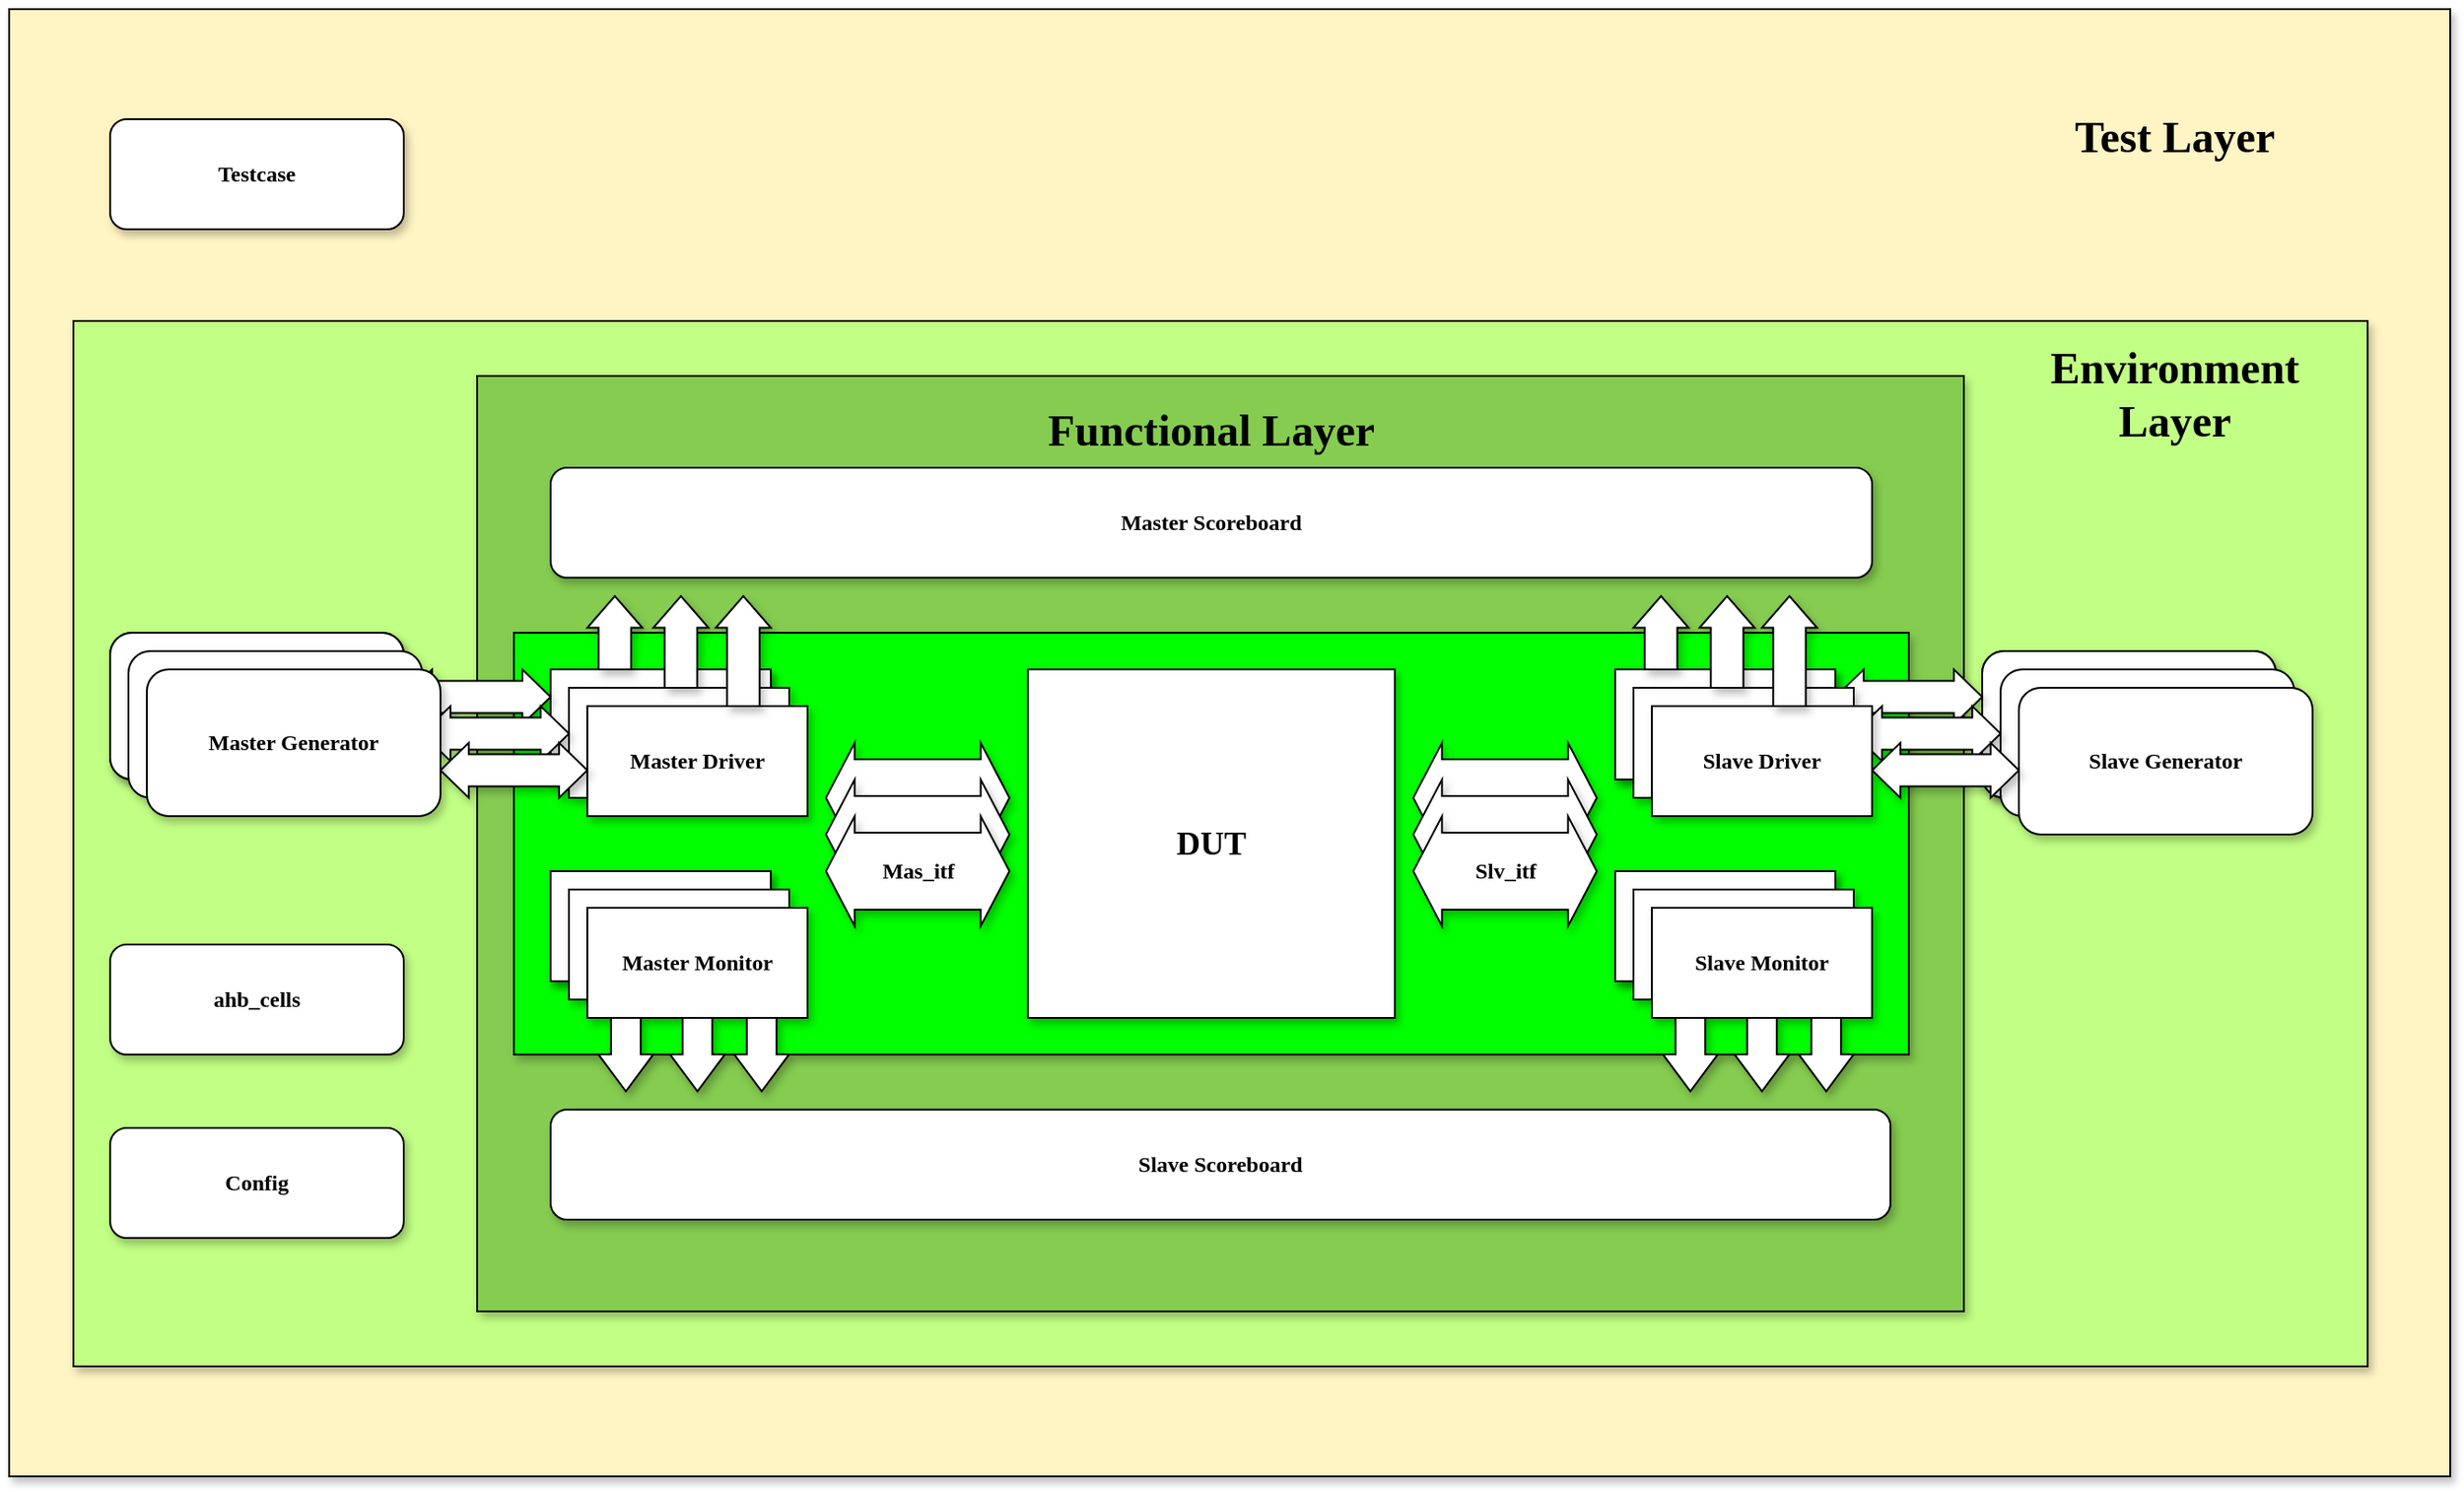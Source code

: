 <mxfile version="14.1.9" type="github">
  <diagram id="3mR3uw_zDgaZqPfmFG9w" name="Page-1">
    <mxGraphModel dx="2435" dy="-72" grid="1" gridSize="10" guides="1" tooltips="1" connect="1" arrows="1" fold="1" page="1" pageScale="1" pageWidth="850" pageHeight="1100" math="0" shadow="0">
      <root>
        <mxCell id="0" />
        <mxCell id="1" parent="0" />
        <mxCell id="DFjXbLX4fR952YsR5oUh-157" value="" style="rounded=0;whiteSpace=wrap;html=1;shadow=1;fillColor=#FFF4C3;" vertex="1" parent="1">
          <mxGeometry x="-130" y="1300" width="1330" height="800" as="geometry" />
        </mxCell>
        <mxCell id="DFjXbLX4fR952YsR5oUh-158" value="" style="rounded=0;whiteSpace=wrap;html=1;shadow=1;fillColor=#C2FF85;" vertex="1" parent="1">
          <mxGeometry x="-95" y="1470" width="1250" height="570" as="geometry" />
        </mxCell>
        <mxCell id="DFjXbLX4fR952YsR5oUh-159" value="" style="rounded=0;whiteSpace=wrap;html=1;shadow=1;fillColor=#85CC50;" vertex="1" parent="1">
          <mxGeometry x="125" y="1500" width="810" height="510" as="geometry" />
        </mxCell>
        <mxCell id="DFjXbLX4fR952YsR5oUh-160" value="" style="rounded=0;whiteSpace=wrap;html=1;shadow=1;fillColor=#00FF00;" vertex="1" parent="1">
          <mxGeometry x="145" y="1640" width="760" height="230" as="geometry" />
        </mxCell>
        <mxCell id="DFjXbLX4fR952YsR5oUh-161" value="&lt;b&gt;&lt;font face=&quot;Times New Roman&quot;&gt;Master Driver&lt;/font&gt;&lt;/b&gt;" style="rounded=0;whiteSpace=wrap;html=1;shadow=1;" vertex="1" parent="1">
          <mxGeometry x="165" y="1660" width="120" height="60" as="geometry" />
        </mxCell>
        <mxCell id="DFjXbLX4fR952YsR5oUh-162" value="&lt;b&gt;&lt;font face=&quot;Times New Roman&quot;&gt;Master Monitor&lt;br&gt;&lt;/font&gt;&lt;/b&gt;" style="rounded=0;whiteSpace=wrap;html=1;shadow=1;" vertex="1" parent="1">
          <mxGeometry x="165" y="1770" width="120" height="60" as="geometry" />
        </mxCell>
        <mxCell id="DFjXbLX4fR952YsR5oUh-163" value="&lt;b&gt;&lt;font face=&quot;Times New Roman&quot;&gt;Slave Monitor&lt;br&gt;&lt;/font&gt;&lt;/b&gt;" style="rounded=0;whiteSpace=wrap;html=1;shadow=1;" vertex="1" parent="1">
          <mxGeometry x="745" y="1770" width="120" height="60" as="geometry" />
        </mxCell>
        <mxCell id="DFjXbLX4fR952YsR5oUh-164" value="&lt;b&gt;&lt;font face=&quot;Times New Roman&quot;&gt;Master Scoreboard&lt;/font&gt;&lt;/b&gt;" style="rounded=1;whiteSpace=wrap;html=1;shadow=1;" vertex="1" parent="1">
          <mxGeometry x="165" y="1550" width="720" height="60" as="geometry" />
        </mxCell>
        <mxCell id="DFjXbLX4fR952YsR5oUh-165" value="&lt;b&gt;&lt;font face=&quot;Times New Roman&quot;&gt;Slave Scoreboard&lt;/font&gt;&lt;/b&gt;" style="rounded=1;whiteSpace=wrap;html=1;shadow=1;" vertex="1" parent="1">
          <mxGeometry x="165" y="1900" width="730" height="60" as="geometry" />
        </mxCell>
        <mxCell id="DFjXbLX4fR952YsR5oUh-166" value="&lt;font style=&quot;font-size: 18px&quot;&gt;&lt;b&gt;&lt;font face=&quot;Times New Roman&quot;&gt;DUT&lt;/font&gt;&lt;/b&gt;&lt;/font&gt;" style="rounded=0;whiteSpace=wrap;html=1;shadow=1;" vertex="1" parent="1">
          <mxGeometry x="425" y="1660" width="200" height="190" as="geometry" />
        </mxCell>
        <mxCell id="DFjXbLX4fR952YsR5oUh-167" value="&lt;b&gt;&lt;font face=&quot;Times New Roman&quot;&gt;Master Driver&lt;/font&gt;&lt;/b&gt;" style="rounded=0;whiteSpace=wrap;html=1;shadow=1;" vertex="1" parent="1">
          <mxGeometry x="165" y="1660" width="120" height="60" as="geometry" />
        </mxCell>
        <mxCell id="DFjXbLX4fR952YsR5oUh-168" value="&lt;b&gt;&lt;font face=&quot;Times New Roman&quot;&gt;Master Driver&lt;/font&gt;&lt;/b&gt;" style="rounded=0;whiteSpace=wrap;html=1;shadow=1;" vertex="1" parent="1">
          <mxGeometry x="175" y="1670" width="120" height="60" as="geometry" />
        </mxCell>
        <mxCell id="DFjXbLX4fR952YsR5oUh-169" value="&lt;b&gt;&lt;font face=&quot;Times New Roman&quot;&gt;Master Driver&lt;/font&gt;&lt;/b&gt;" style="rounded=0;whiteSpace=wrap;html=1;shadow=1;" vertex="1" parent="1">
          <mxGeometry x="185" y="1680" width="120" height="60" as="geometry" />
        </mxCell>
        <mxCell id="DFjXbLX4fR952YsR5oUh-170" value="&lt;b&gt;&lt;font face=&quot;Times New Roman&quot;&gt;Master Monitor&lt;br&gt;&lt;/font&gt;&lt;/b&gt;" style="rounded=0;whiteSpace=wrap;html=1;shadow=1;" vertex="1" parent="1">
          <mxGeometry x="165" y="1770" width="120" height="60" as="geometry" />
        </mxCell>
        <mxCell id="DFjXbLX4fR952YsR5oUh-171" value="&lt;b&gt;&lt;font face=&quot;Times New Roman&quot;&gt;Master Monitor&lt;br&gt;&lt;/font&gt;&lt;/b&gt;" style="rounded=0;whiteSpace=wrap;html=1;shadow=1;" vertex="1" parent="1">
          <mxGeometry x="175" y="1780" width="120" height="60" as="geometry" />
        </mxCell>
        <mxCell id="DFjXbLX4fR952YsR5oUh-172" value="&lt;b&gt;&lt;font face=&quot;Times New Roman&quot;&gt;Master Monitor&lt;br&gt;&lt;/font&gt;&lt;/b&gt;" style="rounded=0;whiteSpace=wrap;html=1;shadow=1;" vertex="1" parent="1">
          <mxGeometry x="185" y="1790" width="120" height="60" as="geometry" />
        </mxCell>
        <mxCell id="DFjXbLX4fR952YsR5oUh-173" value="&lt;b&gt;&lt;font face=&quot;Times New Roman&quot;&gt;Slave Monitor&lt;br&gt;&lt;/font&gt;&lt;/b&gt;" style="rounded=0;whiteSpace=wrap;html=1;shadow=1;" vertex="1" parent="1">
          <mxGeometry x="745" y="1770" width="120" height="60" as="geometry" />
        </mxCell>
        <mxCell id="DFjXbLX4fR952YsR5oUh-174" value="&lt;b&gt;&lt;font face=&quot;Times New Roman&quot;&gt;Slave Monitor&lt;br&gt;&lt;/font&gt;&lt;/b&gt;" style="rounded=0;whiteSpace=wrap;html=1;shadow=1;" vertex="1" parent="1">
          <mxGeometry x="755" y="1780" width="120" height="60" as="geometry" />
        </mxCell>
        <mxCell id="DFjXbLX4fR952YsR5oUh-175" value="&lt;b&gt;&lt;font face=&quot;Times New Roman&quot;&gt;Slave Monitor&lt;br&gt;&lt;/font&gt;&lt;/b&gt;" style="rounded=0;whiteSpace=wrap;html=1;shadow=1;" vertex="1" parent="1">
          <mxGeometry x="765" y="1790" width="120" height="60" as="geometry" />
        </mxCell>
        <mxCell id="DFjXbLX4fR952YsR5oUh-176" value="" style="html=1;shadow=1;dashed=0;align=center;verticalAlign=middle;shape=mxgraph.arrows2.twoWayArrow;dy=0.3;dx=15.67;" vertex="1" parent="1">
          <mxGeometry x="315" y="1700" width="100" height="60" as="geometry" />
        </mxCell>
        <mxCell id="DFjXbLX4fR952YsR5oUh-177" value="" style="html=1;shadow=1;dashed=0;align=center;verticalAlign=middle;shape=mxgraph.arrows2.twoWayArrow;dy=0.3;dx=15.67;" vertex="1" parent="1">
          <mxGeometry x="315" y="1720" width="100" height="60" as="geometry" />
        </mxCell>
        <mxCell id="DFjXbLX4fR952YsR5oUh-178" value="&lt;b&gt;&lt;font face=&quot;Times New Roman&quot;&gt;Mas_itf&lt;/font&gt;&lt;/b&gt;" style="html=1;shadow=1;dashed=0;align=center;verticalAlign=middle;shape=mxgraph.arrows2.twoWayArrow;dy=0.3;dx=15.67;" vertex="1" parent="1">
          <mxGeometry x="315" y="1740" width="100" height="60" as="geometry" />
        </mxCell>
        <mxCell id="DFjXbLX4fR952YsR5oUh-179" value="" style="html=1;shadow=1;dashed=0;align=center;verticalAlign=middle;shape=mxgraph.arrows2.twoWayArrow;dy=0.3;dx=15.67;" vertex="1" parent="1">
          <mxGeometry x="635" y="1700" width="100" height="60" as="geometry" />
        </mxCell>
        <mxCell id="DFjXbLX4fR952YsR5oUh-180" value="" style="html=1;shadow=1;dashed=0;align=center;verticalAlign=middle;shape=mxgraph.arrows2.twoWayArrow;dy=0.3;dx=15.67;" vertex="1" parent="1">
          <mxGeometry x="635" y="1720" width="100" height="60" as="geometry" />
        </mxCell>
        <mxCell id="DFjXbLX4fR952YsR5oUh-181" value="&lt;b&gt;&lt;font face=&quot;Times New Roman&quot;&gt;Slv_itf&lt;/font&gt;&lt;/b&gt;" style="html=1;shadow=1;dashed=0;align=center;verticalAlign=middle;shape=mxgraph.arrows2.twoWayArrow;dy=0.3;dx=15.67;" vertex="1" parent="1">
          <mxGeometry x="635" y="1740" width="100" height="60" as="geometry" />
        </mxCell>
        <mxCell id="DFjXbLX4fR952YsR5oUh-182" value="" style="html=1;shadow=1;dashed=0;align=center;verticalAlign=middle;shape=mxgraph.arrows2.arrow;dy=0.41;dx=17.24;direction=north;notch=0;" vertex="1" parent="1">
          <mxGeometry x="185" y="1620" width="30" height="40" as="geometry" />
        </mxCell>
        <mxCell id="DFjXbLX4fR952YsR5oUh-183" value="" style="html=1;shadow=1;dashed=0;align=center;verticalAlign=middle;shape=mxgraph.arrows2.arrow;dy=0.41;dx=17.24;direction=north;notch=0;" vertex="1" parent="1">
          <mxGeometry x="221" y="1620" width="30" height="50" as="geometry" />
        </mxCell>
        <mxCell id="DFjXbLX4fR952YsR5oUh-184" value="" style="html=1;shadow=1;dashed=0;align=center;verticalAlign=middle;shape=mxgraph.arrows2.arrow;dy=0.41;dx=17.24;direction=north;notch=0;" vertex="1" parent="1">
          <mxGeometry x="255" y="1620" width="30" height="60" as="geometry" />
        </mxCell>
        <mxCell id="DFjXbLX4fR952YsR5oUh-185" value="" style="html=1;shadow=1;dashed=0;align=center;verticalAlign=middle;shape=mxgraph.arrows2.arrow;dy=0.46;dx=20.14;direction=south;notch=0;" vertex="1" parent="1">
          <mxGeometry x="265" y="1850" width="30" height="40" as="geometry" />
        </mxCell>
        <mxCell id="DFjXbLX4fR952YsR5oUh-186" value="" style="html=1;shadow=1;dashed=0;align=center;verticalAlign=middle;shape=mxgraph.arrows2.arrow;dy=0.46;dx=20.14;direction=south;notch=0;" vertex="1" parent="1">
          <mxGeometry x="230" y="1850" width="30" height="40" as="geometry" />
        </mxCell>
        <mxCell id="DFjXbLX4fR952YsR5oUh-187" value="" style="html=1;shadow=1;dashed=0;align=center;verticalAlign=middle;shape=mxgraph.arrows2.arrow;dy=0.46;dx=20.14;direction=south;notch=0;" vertex="1" parent="1">
          <mxGeometry x="191" y="1850" width="30" height="40" as="geometry" />
        </mxCell>
        <mxCell id="DFjXbLX4fR952YsR5oUh-188" value="" style="html=1;shadow=1;dashed=0;align=center;verticalAlign=middle;shape=mxgraph.arrows2.arrow;dy=0.46;dx=20.14;direction=south;notch=0;" vertex="1" parent="1">
          <mxGeometry x="845" y="1850" width="30" height="40" as="geometry" />
        </mxCell>
        <mxCell id="DFjXbLX4fR952YsR5oUh-189" value="" style="html=1;shadow=1;dashed=0;align=center;verticalAlign=middle;shape=mxgraph.arrows2.arrow;dy=0.46;dx=20.14;direction=south;notch=0;" vertex="1" parent="1">
          <mxGeometry x="810" y="1850" width="30" height="40" as="geometry" />
        </mxCell>
        <mxCell id="DFjXbLX4fR952YsR5oUh-190" value="" style="html=1;shadow=1;dashed=0;align=center;verticalAlign=middle;shape=mxgraph.arrows2.arrow;dy=0.46;dx=20.14;direction=south;notch=0;" vertex="1" parent="1">
          <mxGeometry x="771" y="1850" width="30" height="40" as="geometry" />
        </mxCell>
        <mxCell id="DFjXbLX4fR952YsR5oUh-191" value="&lt;b&gt;&lt;font face=&quot;Times New Roman&quot;&gt;Slave Generator&lt;/font&gt;&lt;/b&gt;" style="rounded=1;whiteSpace=wrap;html=1;shadow=1;" vertex="1" parent="1">
          <mxGeometry x="945" y="1650" width="160" height="80" as="geometry" />
        </mxCell>
        <mxCell id="DFjXbLX4fR952YsR5oUh-192" value="" style="html=1;shadow=1;dashed=0;align=center;verticalAlign=middle;shape=mxgraph.arrows2.twoWayArrow;dy=0.42;dx=15.4;" vertex="1" parent="1">
          <mxGeometry x="85" y="1660" width="80" height="30" as="geometry" />
        </mxCell>
        <mxCell id="DFjXbLX4fR952YsR5oUh-193" value="&lt;b&gt;&lt;font face=&quot;Times New Roman&quot;&gt;Slave Generator&lt;/font&gt;&lt;/b&gt;" style="rounded=1;whiteSpace=wrap;html=1;shadow=1;" vertex="1" parent="1">
          <mxGeometry x="945" y="1650" width="160" height="80" as="geometry" />
        </mxCell>
        <mxCell id="DFjXbLX4fR952YsR5oUh-194" value="&lt;b&gt;&lt;font face=&quot;Times New Roman&quot;&gt;Slave Generator&lt;/font&gt;&lt;/b&gt;" style="rounded=1;whiteSpace=wrap;html=1;shadow=1;" vertex="1" parent="1">
          <mxGeometry x="955" y="1660" width="160" height="80" as="geometry" />
        </mxCell>
        <mxCell id="DFjXbLX4fR952YsR5oUh-195" value="&lt;b&gt;&lt;font face=&quot;Times New Roman&quot;&gt;Slave Generator&lt;/font&gt;&lt;/b&gt;" style="rounded=1;whiteSpace=wrap;html=1;shadow=1;" vertex="1" parent="1">
          <mxGeometry x="965" y="1670" width="160" height="80" as="geometry" />
        </mxCell>
        <mxCell id="DFjXbLX4fR952YsR5oUh-196" value="&lt;b&gt;&lt;font face=&quot;Times New Roman&quot;&gt;Master Generator&lt;/font&gt;&lt;/b&gt;" style="rounded=1;whiteSpace=wrap;html=1;shadow=1;" vertex="1" parent="1">
          <mxGeometry x="-75" y="1640" width="160" height="80" as="geometry" />
        </mxCell>
        <mxCell id="DFjXbLX4fR952YsR5oUh-197" value="&lt;b&gt;&lt;font face=&quot;Times New Roman&quot;&gt;Master Generator&lt;/font&gt;&lt;/b&gt;" style="rounded=1;whiteSpace=wrap;html=1;shadow=1;" vertex="1" parent="1">
          <mxGeometry x="-75" y="1640" width="160" height="80" as="geometry" />
        </mxCell>
        <mxCell id="DFjXbLX4fR952YsR5oUh-198" value="&lt;b&gt;&lt;font face=&quot;Times New Roman&quot;&gt;Master Generator&lt;/font&gt;&lt;/b&gt;" style="rounded=1;whiteSpace=wrap;html=1;shadow=1;" vertex="1" parent="1">
          <mxGeometry x="-65" y="1650" width="160" height="80" as="geometry" />
        </mxCell>
        <mxCell id="DFjXbLX4fR952YsR5oUh-199" value="" style="html=1;shadow=1;dashed=0;align=center;verticalAlign=middle;shape=mxgraph.arrows2.twoWayArrow;dy=0.42;dx=15.4;" vertex="1" parent="1">
          <mxGeometry x="95" y="1680" width="80" height="30" as="geometry" />
        </mxCell>
        <mxCell id="DFjXbLX4fR952YsR5oUh-200" value="" style="html=1;shadow=1;dashed=0;align=center;verticalAlign=middle;shape=mxgraph.arrows2.twoWayArrow;dy=0.42;dx=15.4;" vertex="1" parent="1">
          <mxGeometry x="105" y="1700" width="80" height="30" as="geometry" />
        </mxCell>
        <mxCell id="DFjXbLX4fR952YsR5oUh-201" value="&lt;b&gt;&lt;font face=&quot;Times New Roman&quot;&gt;Master Generator&lt;/font&gt;&lt;/b&gt;" style="rounded=1;whiteSpace=wrap;html=1;shadow=1;" vertex="1" parent="1">
          <mxGeometry x="-55" y="1660" width="160" height="80" as="geometry" />
        </mxCell>
        <mxCell id="DFjXbLX4fR952YsR5oUh-202" value="" style="html=1;shadow=1;dashed=0;align=center;verticalAlign=middle;shape=mxgraph.arrows2.twoWayArrow;dy=0.42;dx=15.4;" vertex="1" parent="1">
          <mxGeometry x="865" y="1660" width="80" height="30" as="geometry" />
        </mxCell>
        <mxCell id="DFjXbLX4fR952YsR5oUh-203" value="" style="html=1;shadow=1;dashed=0;align=center;verticalAlign=middle;shape=mxgraph.arrows2.twoWayArrow;dy=0.42;dx=15.4;" vertex="1" parent="1">
          <mxGeometry x="875" y="1680" width="80" height="30" as="geometry" />
        </mxCell>
        <mxCell id="DFjXbLX4fR952YsR5oUh-204" value="" style="html=1;shadow=1;dashed=0;align=center;verticalAlign=middle;shape=mxgraph.arrows2.twoWayArrow;dy=0.42;dx=15.4;" vertex="1" parent="1">
          <mxGeometry x="885" y="1700" width="80" height="30" as="geometry" />
        </mxCell>
        <mxCell id="DFjXbLX4fR952YsR5oUh-205" value="&lt;b&gt;&lt;font face=&quot;Times New Roman&quot;&gt;Slave Driver&lt;/font&gt;&lt;/b&gt;" style="rounded=0;whiteSpace=wrap;html=1;shadow=1;" vertex="1" parent="1">
          <mxGeometry x="745" y="1660" width="120" height="60" as="geometry" />
        </mxCell>
        <mxCell id="DFjXbLX4fR952YsR5oUh-206" value="&lt;b&gt;&lt;font face=&quot;Times New Roman&quot;&gt;Slave Driver&lt;/font&gt;&lt;/b&gt;" style="rounded=0;whiteSpace=wrap;html=1;shadow=1;" vertex="1" parent="1">
          <mxGeometry x="745" y="1660" width="120" height="60" as="geometry" />
        </mxCell>
        <mxCell id="DFjXbLX4fR952YsR5oUh-207" value="&lt;b&gt;&lt;font face=&quot;Times New Roman&quot;&gt;Slave Driver&lt;/font&gt;&lt;/b&gt;" style="rounded=0;whiteSpace=wrap;html=1;shadow=1;" vertex="1" parent="1">
          <mxGeometry x="755" y="1670" width="120" height="60" as="geometry" />
        </mxCell>
        <mxCell id="DFjXbLX4fR952YsR5oUh-208" value="&lt;b&gt;&lt;font face=&quot;Times New Roman&quot;&gt;Slave Driver&lt;/font&gt;&lt;/b&gt;" style="rounded=0;whiteSpace=wrap;html=1;shadow=1;" vertex="1" parent="1">
          <mxGeometry x="765" y="1680" width="120" height="60" as="geometry" />
        </mxCell>
        <mxCell id="DFjXbLX4fR952YsR5oUh-209" value="" style="html=1;shadow=1;dashed=0;align=center;verticalAlign=middle;shape=mxgraph.arrows2.arrow;dy=0.41;dx=17.24;direction=north;notch=0;" vertex="1" parent="1">
          <mxGeometry x="755" y="1620" width="30" height="40" as="geometry" />
        </mxCell>
        <mxCell id="DFjXbLX4fR952YsR5oUh-210" value="" style="html=1;shadow=1;dashed=0;align=center;verticalAlign=middle;shape=mxgraph.arrows2.arrow;dy=0.41;dx=17.24;direction=north;notch=0;" vertex="1" parent="1">
          <mxGeometry x="791" y="1620" width="30" height="50" as="geometry" />
        </mxCell>
        <mxCell id="DFjXbLX4fR952YsR5oUh-211" value="" style="html=1;shadow=1;dashed=0;align=center;verticalAlign=middle;shape=mxgraph.arrows2.arrow;dy=0.41;dx=17.24;direction=north;notch=0;" vertex="1" parent="1">
          <mxGeometry x="825" y="1620" width="30" height="60" as="geometry" />
        </mxCell>
        <mxCell id="DFjXbLX4fR952YsR5oUh-212" value="&lt;b&gt;&lt;font face=&quot;Times New Roman&quot;&gt;ahb_cells&lt;/font&gt;&lt;/b&gt;" style="rounded=1;whiteSpace=wrap;html=1;shadow=1;" vertex="1" parent="1">
          <mxGeometry x="-75" y="1810" width="160" height="60" as="geometry" />
        </mxCell>
        <mxCell id="DFjXbLX4fR952YsR5oUh-213" value="&lt;b&gt;&lt;font face=&quot;Times New Roman&quot;&gt;Config&lt;/font&gt;&lt;/b&gt;" style="rounded=1;whiteSpace=wrap;html=1;shadow=1;" vertex="1" parent="1">
          <mxGeometry x="-75" y="1910" width="160" height="60" as="geometry" />
        </mxCell>
        <mxCell id="DFjXbLX4fR952YsR5oUh-215" value="&lt;b&gt;&lt;font style=&quot;font-size: 24px&quot; face=&quot;Times New Roman&quot;&gt;Test Layer&lt;/font&gt;&lt;/b&gt;" style="text;html=1;strokeColor=none;fillColor=none;align=center;verticalAlign=middle;whiteSpace=wrap;rounded=0;shadow=1;" vertex="1" parent="1">
          <mxGeometry x="990" y="1360" width="120" height="20" as="geometry" />
        </mxCell>
        <mxCell id="DFjXbLX4fR952YsR5oUh-217" value="&lt;font style=&quot;font-size: 24px&quot;&gt;&lt;b&gt;&lt;font face=&quot;Times New Roman&quot;&gt;Environment Layer&lt;br&gt;&lt;/font&gt;&lt;/b&gt;&lt;/font&gt;" style="text;html=1;strokeColor=none;fillColor=none;align=center;verticalAlign=middle;whiteSpace=wrap;rounded=0;shadow=1;" vertex="1" parent="1">
          <mxGeometry x="990" y="1500" width="120" height="20" as="geometry" />
        </mxCell>
        <mxCell id="DFjXbLX4fR952YsR5oUh-218" value="&lt;font style=&quot;font-size: 24px&quot;&gt;&lt;b&gt;&lt;font face=&quot;Times New Roman&quot;&gt;Functional Layer&lt;/font&gt;&lt;/b&gt;&lt;/font&gt;" style="text;html=1;strokeColor=none;fillColor=none;align=center;verticalAlign=middle;whiteSpace=wrap;rounded=0;shadow=1;" vertex="1" parent="1">
          <mxGeometry x="400" y="1520" width="250" height="20" as="geometry" />
        </mxCell>
        <mxCell id="DFjXbLX4fR952YsR5oUh-219" value="&lt;b&gt;&lt;font face=&quot;Times New Roman&quot;&gt;Testcase&lt;/font&gt;&lt;/b&gt;" style="rounded=1;whiteSpace=wrap;html=1;shadow=1;" vertex="1" parent="1">
          <mxGeometry x="-75" y="1360" width="160" height="60" as="geometry" />
        </mxCell>
      </root>
    </mxGraphModel>
  </diagram>
</mxfile>
